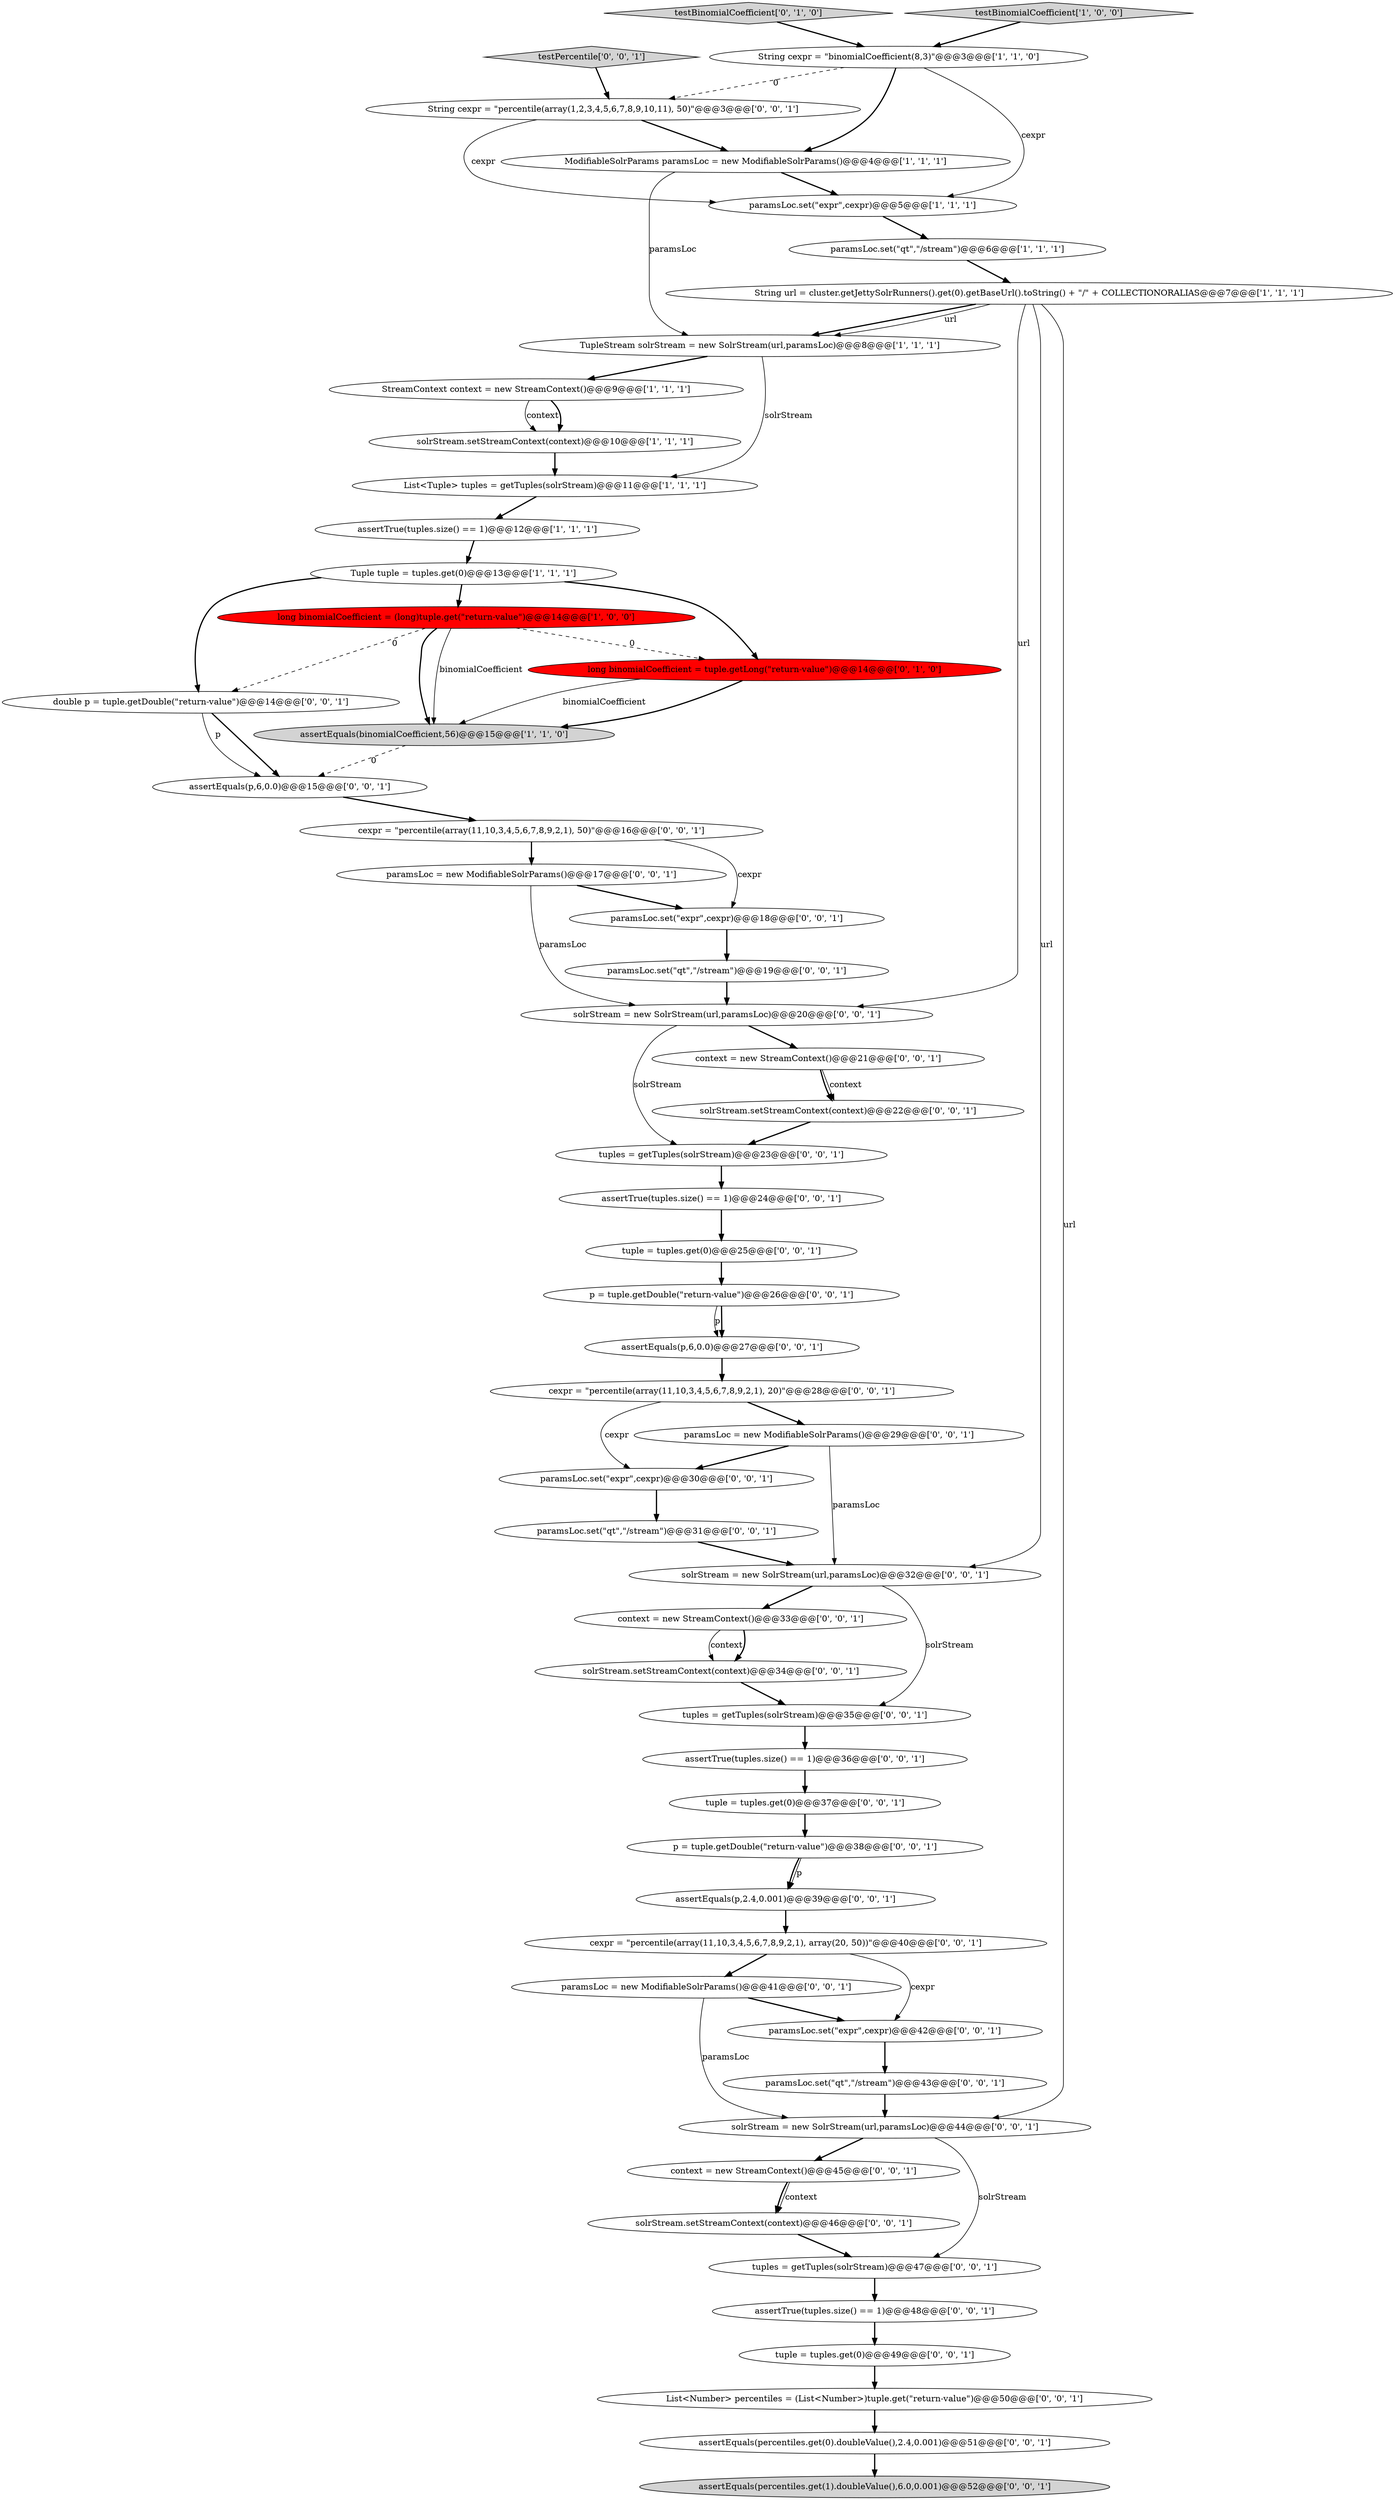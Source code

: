 digraph {
1 [style = filled, label = "String url = cluster.getJettySolrRunners().get(0).getBaseUrl().toString() + \"/\" + COLLECTIONORALIAS@@@7@@@['1', '1', '1']", fillcolor = white, shape = ellipse image = "AAA0AAABBB1BBB"];
8 [style = filled, label = "ModifiableSolrParams paramsLoc = new ModifiableSolrParams()@@@4@@@['1', '1', '1']", fillcolor = white, shape = ellipse image = "AAA0AAABBB1BBB"];
25 [style = filled, label = "tuple = tuples.get(0)@@@25@@@['0', '0', '1']", fillcolor = white, shape = ellipse image = "AAA0AAABBB3BBB"];
41 [style = filled, label = "paramsLoc = new ModifiableSolrParams()@@@41@@@['0', '0', '1']", fillcolor = white, shape = ellipse image = "AAA0AAABBB3BBB"];
52 [style = filled, label = "assertEquals(percentiles.get(0).doubleValue(),2.4,0.001)@@@51@@@['0', '0', '1']", fillcolor = white, shape = ellipse image = "AAA0AAABBB3BBB"];
23 [style = filled, label = "paramsLoc.set(\"expr\",cexpr)@@@18@@@['0', '0', '1']", fillcolor = white, shape = ellipse image = "AAA0AAABBB3BBB"];
54 [style = filled, label = "assertTrue(tuples.size() == 1)@@@48@@@['0', '0', '1']", fillcolor = white, shape = ellipse image = "AAA0AAABBB3BBB"];
14 [style = filled, label = "long binomialCoefficient = tuple.getLong(\"return-value\")@@@14@@@['0', '1', '0']", fillcolor = red, shape = ellipse image = "AAA1AAABBB2BBB"];
28 [style = filled, label = "tuples = getTuples(solrStream)@@@35@@@['0', '0', '1']", fillcolor = white, shape = ellipse image = "AAA0AAABBB3BBB"];
36 [style = filled, label = "assertTrue(tuples.size() == 1)@@@36@@@['0', '0', '1']", fillcolor = white, shape = ellipse image = "AAA0AAABBB3BBB"];
34 [style = filled, label = "solrStream.setStreamContext(context)@@@46@@@['0', '0', '1']", fillcolor = white, shape = ellipse image = "AAA0AAABBB3BBB"];
43 [style = filled, label = "p = tuple.getDouble(\"return-value\")@@@26@@@['0', '0', '1']", fillcolor = white, shape = ellipse image = "AAA0AAABBB3BBB"];
0 [style = filled, label = "paramsLoc.set(\"qt\",\"/stream\")@@@6@@@['1', '1', '1']", fillcolor = white, shape = ellipse image = "AAA0AAABBB1BBB"];
55 [style = filled, label = "tuple = tuples.get(0)@@@37@@@['0', '0', '1']", fillcolor = white, shape = ellipse image = "AAA0AAABBB3BBB"];
5 [style = filled, label = "long binomialCoefficient = (long)tuple.get(\"return-value\")@@@14@@@['1', '0', '0']", fillcolor = red, shape = ellipse image = "AAA1AAABBB1BBB"];
27 [style = filled, label = "assertEquals(p,2.4,0.001)@@@39@@@['0', '0', '1']", fillcolor = white, shape = ellipse image = "AAA0AAABBB3BBB"];
51 [style = filled, label = "cexpr = \"percentile(array(11,10,3,4,5,6,7,8,9,2,1), array(20, 50))\"@@@40@@@['0', '0', '1']", fillcolor = white, shape = ellipse image = "AAA0AAABBB3BBB"];
19 [style = filled, label = "solrStream = new SolrStream(url,paramsLoc)@@@32@@@['0', '0', '1']", fillcolor = white, shape = ellipse image = "AAA0AAABBB3BBB"];
22 [style = filled, label = "solrStream = new SolrStream(url,paramsLoc)@@@20@@@['0', '0', '1']", fillcolor = white, shape = ellipse image = "AAA0AAABBB3BBB"];
35 [style = filled, label = "List<Number> percentiles = (List<Number>)tuple.get(\"return-value\")@@@50@@@['0', '0', '1']", fillcolor = white, shape = ellipse image = "AAA0AAABBB3BBB"];
26 [style = filled, label = "paramsLoc = new ModifiableSolrParams()@@@29@@@['0', '0', '1']", fillcolor = white, shape = ellipse image = "AAA0AAABBB3BBB"];
11 [style = filled, label = "paramsLoc.set(\"expr\",cexpr)@@@5@@@['1', '1', '1']", fillcolor = white, shape = ellipse image = "AAA0AAABBB1BBB"];
46 [style = filled, label = "paramsLoc.set(\"expr\",cexpr)@@@42@@@['0', '0', '1']", fillcolor = white, shape = ellipse image = "AAA0AAABBB3BBB"];
44 [style = filled, label = "paramsLoc.set(\"qt\",\"/stream\")@@@31@@@['0', '0', '1']", fillcolor = white, shape = ellipse image = "AAA0AAABBB3BBB"];
45 [style = filled, label = "tuple = tuples.get(0)@@@49@@@['0', '0', '1']", fillcolor = white, shape = ellipse image = "AAA0AAABBB3BBB"];
37 [style = filled, label = "paramsLoc = new ModifiableSolrParams()@@@17@@@['0', '0', '1']", fillcolor = white, shape = ellipse image = "AAA0AAABBB3BBB"];
33 [style = filled, label = "assertEquals(p,6,0.0)@@@15@@@['0', '0', '1']", fillcolor = white, shape = ellipse image = "AAA0AAABBB3BBB"];
15 [style = filled, label = "testBinomialCoefficient['0', '1', '0']", fillcolor = lightgray, shape = diamond image = "AAA0AAABBB2BBB"];
53 [style = filled, label = "paramsLoc.set(\"qt\",\"/stream\")@@@19@@@['0', '0', '1']", fillcolor = white, shape = ellipse image = "AAA0AAABBB3BBB"];
6 [style = filled, label = "List<Tuple> tuples = getTuples(solrStream)@@@11@@@['1', '1', '1']", fillcolor = white, shape = ellipse image = "AAA0AAABBB1BBB"];
39 [style = filled, label = "tuples = getTuples(solrStream)@@@23@@@['0', '0', '1']", fillcolor = white, shape = ellipse image = "AAA0AAABBB3BBB"];
31 [style = filled, label = "solrStream = new SolrStream(url,paramsLoc)@@@44@@@['0', '0', '1']", fillcolor = white, shape = ellipse image = "AAA0AAABBB3BBB"];
3 [style = filled, label = "StreamContext context = new StreamContext()@@@9@@@['1', '1', '1']", fillcolor = white, shape = ellipse image = "AAA0AAABBB1BBB"];
29 [style = filled, label = "context = new StreamContext()@@@21@@@['0', '0', '1']", fillcolor = white, shape = ellipse image = "AAA0AAABBB3BBB"];
47 [style = filled, label = "String cexpr = \"percentile(array(1,2,3,4,5,6,7,8,9,10,11), 50)\"@@@3@@@['0', '0', '1']", fillcolor = white, shape = ellipse image = "AAA0AAABBB3BBB"];
50 [style = filled, label = "cexpr = \"percentile(array(11,10,3,4,5,6,7,8,9,2,1), 20)\"@@@28@@@['0', '0', '1']", fillcolor = white, shape = ellipse image = "AAA0AAABBB3BBB"];
10 [style = filled, label = "TupleStream solrStream = new SolrStream(url,paramsLoc)@@@8@@@['1', '1', '1']", fillcolor = white, shape = ellipse image = "AAA0AAABBB1BBB"];
30 [style = filled, label = "tuples = getTuples(solrStream)@@@47@@@['0', '0', '1']", fillcolor = white, shape = ellipse image = "AAA0AAABBB3BBB"];
18 [style = filled, label = "paramsLoc.set(\"qt\",\"/stream\")@@@43@@@['0', '0', '1']", fillcolor = white, shape = ellipse image = "AAA0AAABBB3BBB"];
7 [style = filled, label = "assertTrue(tuples.size() == 1)@@@12@@@['1', '1', '1']", fillcolor = white, shape = ellipse image = "AAA0AAABBB1BBB"];
4 [style = filled, label = "solrStream.setStreamContext(context)@@@10@@@['1', '1', '1']", fillcolor = white, shape = ellipse image = "AAA0AAABBB1BBB"];
12 [style = filled, label = "String cexpr = \"binomialCoefficient(8,3)\"@@@3@@@['1', '1', '0']", fillcolor = white, shape = ellipse image = "AAA0AAABBB1BBB"];
9 [style = filled, label = "assertEquals(binomialCoefficient,56)@@@15@@@['1', '1', '0']", fillcolor = lightgray, shape = ellipse image = "AAA0AAABBB1BBB"];
24 [style = filled, label = "assertEquals(p,6,0.0)@@@27@@@['0', '0', '1']", fillcolor = white, shape = ellipse image = "AAA0AAABBB3BBB"];
38 [style = filled, label = "assertEquals(percentiles.get(1).doubleValue(),6.0,0.001)@@@52@@@['0', '0', '1']", fillcolor = lightgray, shape = ellipse image = "AAA0AAABBB3BBB"];
20 [style = filled, label = "paramsLoc.set(\"expr\",cexpr)@@@30@@@['0', '0', '1']", fillcolor = white, shape = ellipse image = "AAA0AAABBB3BBB"];
42 [style = filled, label = "assertTrue(tuples.size() == 1)@@@24@@@['0', '0', '1']", fillcolor = white, shape = ellipse image = "AAA0AAABBB3BBB"];
17 [style = filled, label = "cexpr = \"percentile(array(11,10,3,4,5,6,7,8,9,2,1), 50)\"@@@16@@@['0', '0', '1']", fillcolor = white, shape = ellipse image = "AAA0AAABBB3BBB"];
2 [style = filled, label = "Tuple tuple = tuples.get(0)@@@13@@@['1', '1', '1']", fillcolor = white, shape = ellipse image = "AAA0AAABBB1BBB"];
16 [style = filled, label = "solrStream.setStreamContext(context)@@@22@@@['0', '0', '1']", fillcolor = white, shape = ellipse image = "AAA0AAABBB3BBB"];
49 [style = filled, label = "context = new StreamContext()@@@33@@@['0', '0', '1']", fillcolor = white, shape = ellipse image = "AAA0AAABBB3BBB"];
56 [style = filled, label = "double p = tuple.getDouble(\"return-value\")@@@14@@@['0', '0', '1']", fillcolor = white, shape = ellipse image = "AAA0AAABBB3BBB"];
32 [style = filled, label = "context = new StreamContext()@@@45@@@['0', '0', '1']", fillcolor = white, shape = ellipse image = "AAA0AAABBB3BBB"];
21 [style = filled, label = "solrStream.setStreamContext(context)@@@34@@@['0', '0', '1']", fillcolor = white, shape = ellipse image = "AAA0AAABBB3BBB"];
48 [style = filled, label = "testPercentile['0', '0', '1']", fillcolor = lightgray, shape = diamond image = "AAA0AAABBB3BBB"];
13 [style = filled, label = "testBinomialCoefficient['1', '0', '0']", fillcolor = lightgray, shape = diamond image = "AAA0AAABBB1BBB"];
40 [style = filled, label = "p = tuple.getDouble(\"return-value\")@@@38@@@['0', '0', '1']", fillcolor = white, shape = ellipse image = "AAA0AAABBB3BBB"];
22->39 [style = solid, label="solrStream"];
5->9 [style = bold, label=""];
44->19 [style = bold, label=""];
55->40 [style = bold, label=""];
3->4 [style = solid, label="context"];
25->43 [style = bold, label=""];
32->34 [style = bold, label=""];
3->4 [style = bold, label=""];
43->24 [style = solid, label="p"];
36->55 [style = bold, label=""];
21->28 [style = bold, label=""];
41->31 [style = solid, label="paramsLoc"];
47->11 [style = solid, label="cexpr"];
43->24 [style = bold, label=""];
32->34 [style = solid, label="context"];
2->14 [style = bold, label=""];
14->9 [style = bold, label=""];
27->51 [style = bold, label=""];
19->28 [style = solid, label="solrStream"];
8->11 [style = bold, label=""];
45->35 [style = bold, label=""];
18->31 [style = bold, label=""];
50->20 [style = solid, label="cexpr"];
5->14 [style = dashed, label="0"];
28->36 [style = bold, label=""];
17->23 [style = solid, label="cexpr"];
17->37 [style = bold, label=""];
1->19 [style = solid, label="url"];
35->52 [style = bold, label=""];
12->11 [style = solid, label="cexpr"];
5->56 [style = dashed, label="0"];
13->12 [style = bold, label=""];
29->16 [style = solid, label="context"];
7->2 [style = bold, label=""];
12->47 [style = dashed, label="0"];
16->39 [style = bold, label=""];
41->46 [style = bold, label=""];
15->12 [style = bold, label=""];
6->7 [style = bold, label=""];
56->33 [style = bold, label=""];
39->42 [style = bold, label=""];
29->16 [style = bold, label=""];
26->20 [style = bold, label=""];
56->33 [style = solid, label="p"];
51->46 [style = solid, label="cexpr"];
1->22 [style = solid, label="url"];
42->25 [style = bold, label=""];
31->32 [style = bold, label=""];
40->27 [style = solid, label="p"];
22->29 [style = bold, label=""];
37->22 [style = solid, label="paramsLoc"];
8->10 [style = solid, label="paramsLoc"];
10->6 [style = solid, label="solrStream"];
49->21 [style = solid, label="context"];
46->18 [style = bold, label=""];
12->8 [style = bold, label=""];
0->1 [style = bold, label=""];
40->27 [style = bold, label=""];
30->54 [style = bold, label=""];
5->9 [style = solid, label="binomialCoefficient"];
24->50 [style = bold, label=""];
2->5 [style = bold, label=""];
33->17 [style = bold, label=""];
50->26 [style = bold, label=""];
54->45 [style = bold, label=""];
47->8 [style = bold, label=""];
1->31 [style = solid, label="url"];
4->6 [style = bold, label=""];
26->19 [style = solid, label="paramsLoc"];
52->38 [style = bold, label=""];
10->3 [style = bold, label=""];
53->22 [style = bold, label=""];
37->23 [style = bold, label=""];
31->30 [style = solid, label="solrStream"];
34->30 [style = bold, label=""];
49->21 [style = bold, label=""];
20->44 [style = bold, label=""];
9->33 [style = dashed, label="0"];
11->0 [style = bold, label=""];
19->49 [style = bold, label=""];
48->47 [style = bold, label=""];
14->9 [style = solid, label="binomialCoefficient"];
23->53 [style = bold, label=""];
2->56 [style = bold, label=""];
1->10 [style = bold, label=""];
1->10 [style = solid, label="url"];
51->41 [style = bold, label=""];
}
